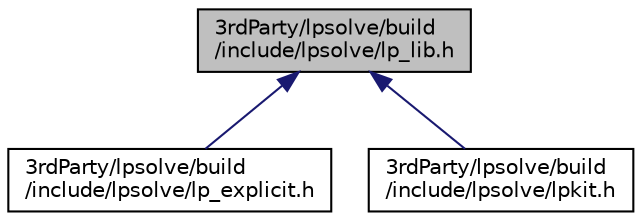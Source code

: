 digraph "3rdParty/lpsolve/build/include/lpsolve/lp_lib.h"
{
  edge [fontname="Helvetica",fontsize="10",labelfontname="Helvetica",labelfontsize="10"];
  node [fontname="Helvetica",fontsize="10",shape=record];
  Node13 [label="3rdParty/lpsolve/build\l/include/lpsolve/lp_lib.h",height=0.2,width=0.4,color="black", fillcolor="grey75", style="filled", fontcolor="black"];
  Node13 -> Node14 [dir="back",color="midnightblue",fontsize="10",style="solid",fontname="Helvetica"];
  Node14 [label="3rdParty/lpsolve/build\l/include/lpsolve/lp_explicit.h",height=0.2,width=0.4,color="black", fillcolor="white", style="filled",URL="$da/d54/3rd_party_2lpsolve_2build_2include_2lpsolve_2lp__explicit_8h.html"];
  Node13 -> Node15 [dir="back",color="midnightblue",fontsize="10",style="solid",fontname="Helvetica"];
  Node15 [label="3rdParty/lpsolve/build\l/include/lpsolve/lpkit.h",height=0.2,width=0.4,color="black", fillcolor="white", style="filled",URL="$d0/dc1/3rd_party_2lpsolve_2build_2include_2lpsolve_2lpkit_8h.html"];
}
